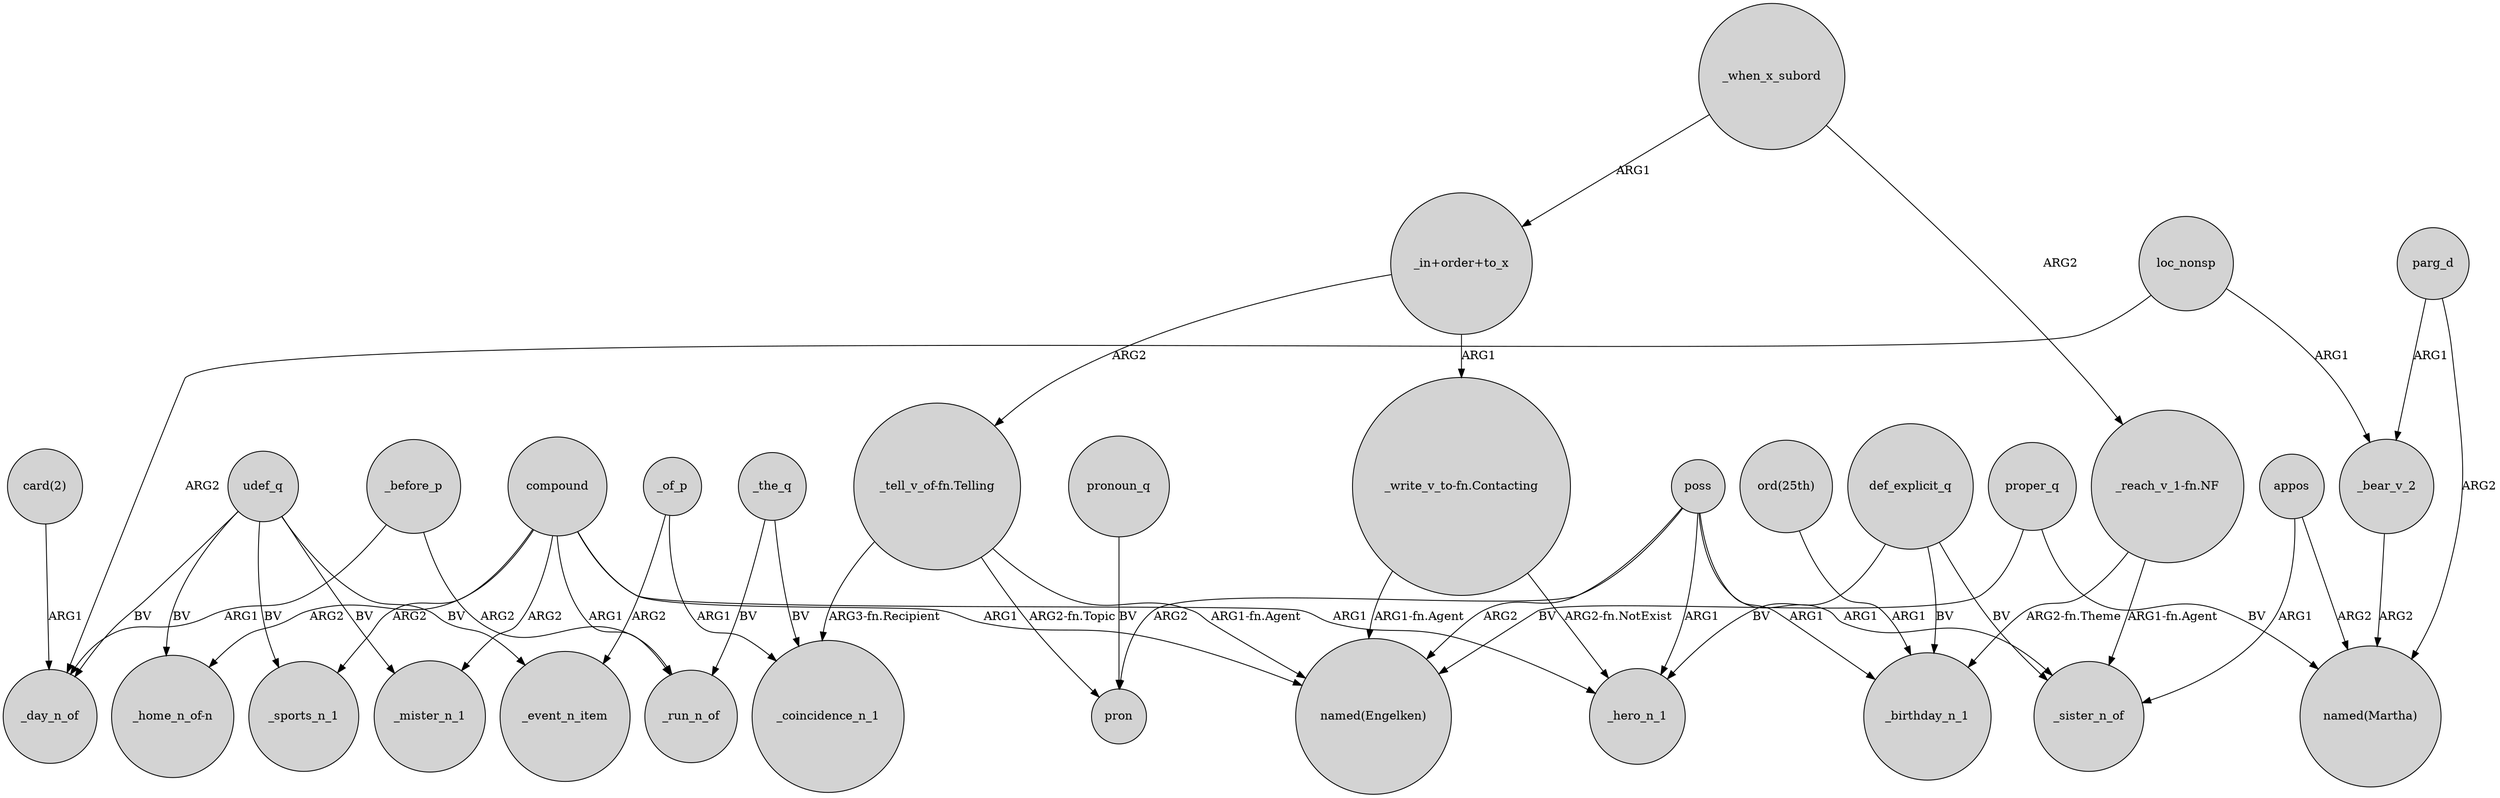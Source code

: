 digraph {
	node [shape=circle style=filled]
	"card(2)" -> _day_n_of [label=ARG1]
	compound -> "named(Engelken)" [label=ARG1]
	poss -> pron [label=ARG2]
	_before_p -> _run_n_of [label=ARG2]
	compound -> _mister_n_1 [label=ARG2]
	loc_nonsp -> _bear_v_2 [label=ARG1]
	_when_x_subord -> "_reach_v_1-fn.NF" [label=ARG2]
	udef_q -> _mister_n_1 [label=BV]
	udef_q -> "_home_n_of-n" [label=BV]
	udef_q -> _day_n_of [label=BV]
	"_reach_v_1-fn.NF" -> _birthday_n_1 [label="ARG2-fn.Theme"]
	_of_p -> _coincidence_n_1 [label=ARG1]
	_before_p -> _day_n_of [label=ARG1]
	"_tell_v_of-fn.Telling" -> "named(Engelken)" [label="ARG1-fn.Agent"]
	parg_d -> "named(Martha)" [label=ARG2]
	appos -> "named(Martha)" [label=ARG2]
	_when_x_subord -> "_in+order+to_x" [label=ARG1]
	proper_q -> "named(Martha)" [label=BV]
	_of_p -> _event_n_item [label=ARG2]
	pronoun_q -> pron [label=BV]
	compound -> _hero_n_1 [label=ARG1]
	"_tell_v_of-fn.Telling" -> _coincidence_n_1 [label="ARG3-fn.Recipient"]
	proper_q -> "named(Engelken)" [label=BV]
	_bear_v_2 -> "named(Martha)" [label=ARG2]
	compound -> _run_n_of [label=ARG1]
	poss -> _hero_n_1 [label=ARG1]
	"_in+order+to_x" -> "_tell_v_of-fn.Telling" [label=ARG2]
	poss -> _birthday_n_1 [label=ARG1]
	"_tell_v_of-fn.Telling" -> pron [label="ARG2-fn.Topic"]
	_the_q -> _run_n_of [label=BV]
	def_explicit_q -> _birthday_n_1 [label=BV]
	loc_nonsp -> _day_n_of [label=ARG2]
	poss -> _sister_n_of [label=ARG1]
	"ord(25th)" -> _birthday_n_1 [label=ARG1]
	"_in+order+to_x" -> "_write_v_to-fn.Contacting" [label=ARG1]
	"_reach_v_1-fn.NF" -> _sister_n_of [label="ARG1-fn.Agent"]
	compound -> _sports_n_1 [label=ARG2]
	compound -> "_home_n_of-n" [label=ARG2]
	def_explicit_q -> _hero_n_1 [label=BV]
	parg_d -> _bear_v_2 [label=ARG1]
	"_write_v_to-fn.Contacting" -> "named(Engelken)" [label="ARG1-fn.Agent"]
	appos -> _sister_n_of [label=ARG1]
	"_write_v_to-fn.Contacting" -> _hero_n_1 [label="ARG2-fn.NotExist"]
	def_explicit_q -> _sister_n_of [label=BV]
	poss -> "named(Engelken)" [label=ARG2]
	udef_q -> _sports_n_1 [label=BV]
	udef_q -> _event_n_item [label=BV]
	_the_q -> _coincidence_n_1 [label=BV]
}
